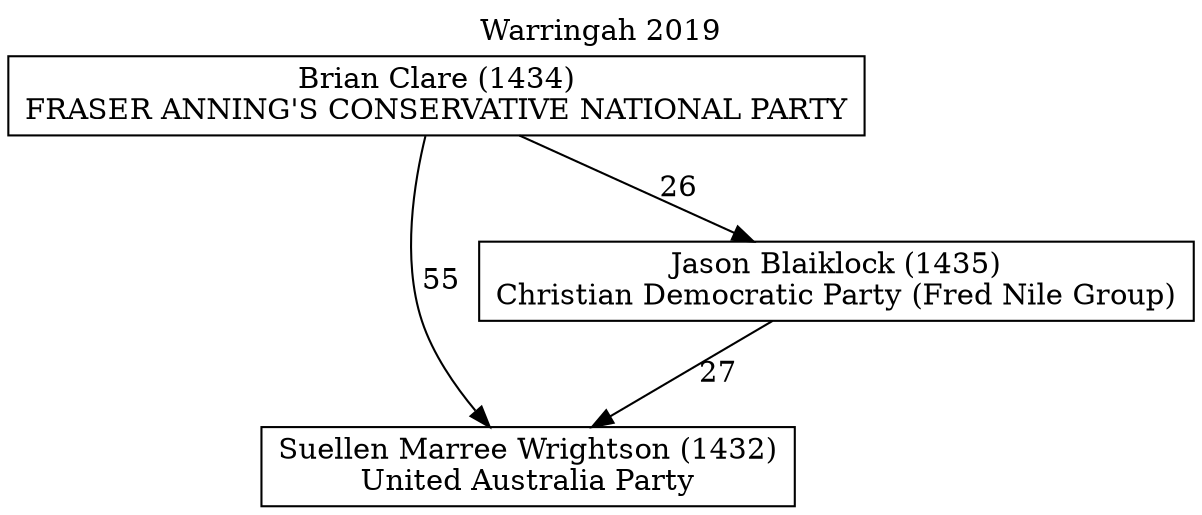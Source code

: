// House preference flow
digraph "Suellen Marree Wrightson (1432)_Warringah_2019" {
	graph [label="Warringah 2019" labelloc=t mclimit=10]
	node [shape=box]
	"Suellen Marree Wrightson (1432)" [label="Suellen Marree Wrightson (1432)
United Australia Party"]
	"Jason Blaiklock (1435)" [label="Jason Blaiklock (1435)
Christian Democratic Party (Fred Nile Group)"]
	"Brian Clare (1434)" [label="Brian Clare (1434)
FRASER ANNING'S CONSERVATIVE NATIONAL PARTY"]
	"Jason Blaiklock (1435)" -> "Suellen Marree Wrightson (1432)" [label=27]
	"Brian Clare (1434)" -> "Jason Blaiklock (1435)" [label=26]
	"Brian Clare (1434)" -> "Suellen Marree Wrightson (1432)" [label=55]
}
